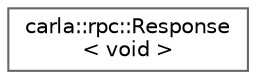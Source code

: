 digraph "类继承关系图"
{
 // INTERACTIVE_SVG=YES
 // LATEX_PDF_SIZE
  bgcolor="transparent";
  edge [fontname=Helvetica,fontsize=10,labelfontname=Helvetica,labelfontsize=10];
  node [fontname=Helvetica,fontsize=10,shape=box,height=0.2,width=0.4];
  rankdir="LR";
  Node0 [id="Node000000",label="carla::rpc::Response\l\< void \>",height=0.2,width=0.4,color="grey40", fillcolor="white", style="filled",URL="$d0/d65/classcarla_1_1rpc_1_1Response_3_01void_01_4.html",tooltip=" "];
}
